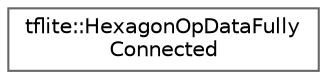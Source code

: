 digraph "Graphical Class Hierarchy"
{
 // LATEX_PDF_SIZE
  bgcolor="transparent";
  edge [fontname=Helvetica,fontsize=10,labelfontname=Helvetica,labelfontsize=10];
  node [fontname=Helvetica,fontsize=10,shape=box,height=0.2,width=0.4];
  rankdir="LR";
  Node0 [id="Node000000",label="tflite::HexagonOpDataFully\lConnected",height=0.2,width=0.4,color="grey40", fillcolor="white", style="filled",URL="$structtflite_1_1_hexagon_op_data_fully_connected.html",tooltip=" "];
}
